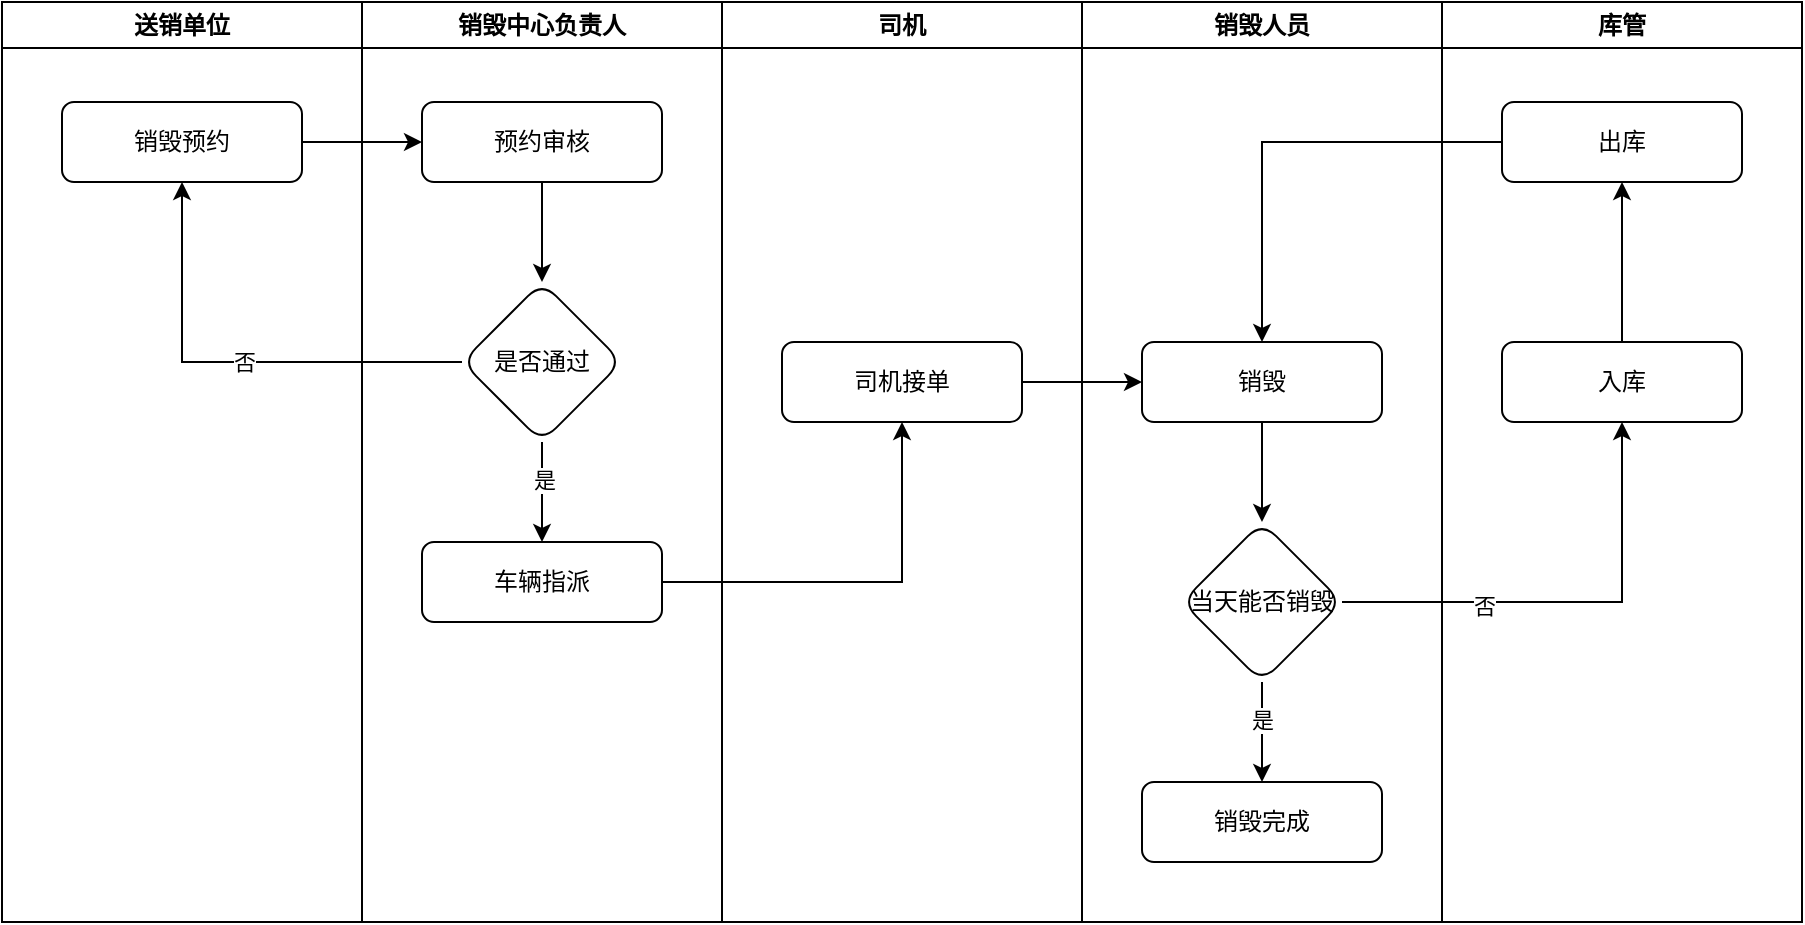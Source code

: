 <mxfile version="22.1.17" type="github">
  <diagram id="C5RBs43oDa-KdzZeNtuy" name="Page-1">
    <mxGraphModel dx="1426" dy="759" grid="1" gridSize="10" guides="1" tooltips="1" connect="1" arrows="1" fold="1" page="1" pageScale="1" pageWidth="827" pageHeight="1169" math="0" shadow="0">
      <root>
        <mxCell id="WIyWlLk6GJQsqaUBKTNV-0" />
        <mxCell id="WIyWlLk6GJQsqaUBKTNV-1" parent="WIyWlLk6GJQsqaUBKTNV-0" />
        <mxCell id="kOWaRKJse35Xsc1iHWcL-3" value="" style="edgeStyle=orthogonalEdgeStyle;rounded=0;orthogonalLoop=1;jettySize=auto;html=1;" edge="1" parent="WIyWlLk6GJQsqaUBKTNV-1" source="kOWaRKJse35Xsc1iHWcL-0" target="kOWaRKJse35Xsc1iHWcL-2">
          <mxGeometry relative="1" as="geometry" />
        </mxCell>
        <mxCell id="kOWaRKJse35Xsc1iHWcL-8" value="销毁中心负责人" style="swimlane;whiteSpace=wrap;html=1;" vertex="1" parent="WIyWlLk6GJQsqaUBKTNV-1">
          <mxGeometry x="260" y="40" width="180" height="460" as="geometry" />
        </mxCell>
        <mxCell id="kOWaRKJse35Xsc1iHWcL-42" style="edgeStyle=orthogonalEdgeStyle;rounded=0;orthogonalLoop=1;jettySize=auto;html=1;entryX=0.5;entryY=0;entryDx=0;entryDy=0;" edge="1" parent="kOWaRKJse35Xsc1iHWcL-8" source="kOWaRKJse35Xsc1iHWcL-2" target="kOWaRKJse35Xsc1iHWcL-4">
          <mxGeometry relative="1" as="geometry" />
        </mxCell>
        <mxCell id="kOWaRKJse35Xsc1iHWcL-2" value="预约审核" style="rounded=1;whiteSpace=wrap;html=1;" vertex="1" parent="kOWaRKJse35Xsc1iHWcL-8">
          <mxGeometry x="30" y="50" width="120" height="40" as="geometry" />
        </mxCell>
        <mxCell id="kOWaRKJse35Xsc1iHWcL-6" value="车辆指派" style="whiteSpace=wrap;html=1;rounded=1;" vertex="1" parent="kOWaRKJse35Xsc1iHWcL-8">
          <mxGeometry x="30" y="270" width="120" height="40" as="geometry" />
        </mxCell>
        <mxCell id="kOWaRKJse35Xsc1iHWcL-43" style="edgeStyle=orthogonalEdgeStyle;rounded=0;orthogonalLoop=1;jettySize=auto;html=1;" edge="1" parent="kOWaRKJse35Xsc1iHWcL-8" source="kOWaRKJse35Xsc1iHWcL-4" target="kOWaRKJse35Xsc1iHWcL-6">
          <mxGeometry relative="1" as="geometry">
            <Array as="points">
              <mxPoint x="90" y="240" />
              <mxPoint x="90" y="240" />
            </Array>
          </mxGeometry>
        </mxCell>
        <mxCell id="kOWaRKJse35Xsc1iHWcL-45" value="是" style="edgeLabel;html=1;align=center;verticalAlign=middle;resizable=0;points=[];" vertex="1" connectable="0" parent="kOWaRKJse35Xsc1iHWcL-43">
          <mxGeometry x="-0.24" y="1" relative="1" as="geometry">
            <mxPoint as="offset" />
          </mxGeometry>
        </mxCell>
        <mxCell id="kOWaRKJse35Xsc1iHWcL-4" value="是否通过" style="rhombus;whiteSpace=wrap;html=1;rounded=1;" vertex="1" parent="kOWaRKJse35Xsc1iHWcL-8">
          <mxGeometry x="50" y="140" width="80" height="80" as="geometry" />
        </mxCell>
        <mxCell id="kOWaRKJse35Xsc1iHWcL-9" value="司机" style="swimlane;whiteSpace=wrap;html=1;" vertex="1" parent="WIyWlLk6GJQsqaUBKTNV-1">
          <mxGeometry x="440" y="40" width="180" height="460" as="geometry" />
        </mxCell>
        <mxCell id="kOWaRKJse35Xsc1iHWcL-39" value="司机接单" style="whiteSpace=wrap;html=1;rounded=1;" vertex="1" parent="kOWaRKJse35Xsc1iHWcL-9">
          <mxGeometry x="30" y="170" width="120" height="40" as="geometry" />
        </mxCell>
        <mxCell id="kOWaRKJse35Xsc1iHWcL-11" value="送销单位" style="swimlane;whiteSpace=wrap;html=1;" vertex="1" parent="WIyWlLk6GJQsqaUBKTNV-1">
          <mxGeometry x="80" y="40" width="180" height="460" as="geometry" />
        </mxCell>
        <mxCell id="kOWaRKJse35Xsc1iHWcL-0" value="销毁预约" style="rounded=1;whiteSpace=wrap;html=1;" vertex="1" parent="kOWaRKJse35Xsc1iHWcL-11">
          <mxGeometry x="30" y="50" width="120" height="40" as="geometry" />
        </mxCell>
        <mxCell id="kOWaRKJse35Xsc1iHWcL-20" value="销毁人员" style="swimlane;whiteSpace=wrap;html=1;" vertex="1" parent="WIyWlLk6GJQsqaUBKTNV-1">
          <mxGeometry x="620" y="40" width="180" height="460" as="geometry" />
        </mxCell>
        <mxCell id="kOWaRKJse35Xsc1iHWcL-21" value="销毁" style="whiteSpace=wrap;html=1;rounded=1;" vertex="1" parent="kOWaRKJse35Xsc1iHWcL-20">
          <mxGeometry x="30" y="170" width="120" height="40" as="geometry" />
        </mxCell>
        <mxCell id="kOWaRKJse35Xsc1iHWcL-29" value="销毁完成" style="whiteSpace=wrap;html=1;rounded=1;" vertex="1" parent="kOWaRKJse35Xsc1iHWcL-20">
          <mxGeometry x="30" y="390" width="120" height="40" as="geometry" />
        </mxCell>
        <mxCell id="kOWaRKJse35Xsc1iHWcL-27" value="当天能否销毁" style="rhombus;whiteSpace=wrap;html=1;rounded=1;" vertex="1" parent="kOWaRKJse35Xsc1iHWcL-20">
          <mxGeometry x="50" y="260" width="80" height="80" as="geometry" />
        </mxCell>
        <mxCell id="kOWaRKJse35Xsc1iHWcL-28" value="" style="edgeStyle=orthogonalEdgeStyle;rounded=0;orthogonalLoop=1;jettySize=auto;html=1;" edge="1" parent="kOWaRKJse35Xsc1iHWcL-20" source="kOWaRKJse35Xsc1iHWcL-21" target="kOWaRKJse35Xsc1iHWcL-27">
          <mxGeometry relative="1" as="geometry" />
        </mxCell>
        <mxCell id="kOWaRKJse35Xsc1iHWcL-30" value="" style="edgeStyle=orthogonalEdgeStyle;rounded=0;orthogonalLoop=1;jettySize=auto;html=1;" edge="1" parent="kOWaRKJse35Xsc1iHWcL-20" source="kOWaRKJse35Xsc1iHWcL-27" target="kOWaRKJse35Xsc1iHWcL-29">
          <mxGeometry relative="1" as="geometry" />
        </mxCell>
        <mxCell id="kOWaRKJse35Xsc1iHWcL-47" value="是" style="edgeLabel;html=1;align=center;verticalAlign=middle;resizable=0;points=[];" vertex="1" connectable="0" parent="kOWaRKJse35Xsc1iHWcL-30">
          <mxGeometry x="-0.24" relative="1" as="geometry">
            <mxPoint as="offset" />
          </mxGeometry>
        </mxCell>
        <mxCell id="kOWaRKJse35Xsc1iHWcL-22" value="库管" style="swimlane;whiteSpace=wrap;html=1;" vertex="1" parent="WIyWlLk6GJQsqaUBKTNV-1">
          <mxGeometry x="800" y="40" width="180" height="460" as="geometry" />
        </mxCell>
        <mxCell id="kOWaRKJse35Xsc1iHWcL-33" value="" style="edgeStyle=orthogonalEdgeStyle;rounded=0;orthogonalLoop=1;jettySize=auto;html=1;" edge="1" parent="kOWaRKJse35Xsc1iHWcL-22" source="kOWaRKJse35Xsc1iHWcL-23" target="kOWaRKJse35Xsc1iHWcL-32">
          <mxGeometry relative="1" as="geometry" />
        </mxCell>
        <mxCell id="kOWaRKJse35Xsc1iHWcL-23" value="入库" style="whiteSpace=wrap;html=1;rounded=1;" vertex="1" parent="kOWaRKJse35Xsc1iHWcL-22">
          <mxGeometry x="30" y="170" width="120" height="40" as="geometry" />
        </mxCell>
        <mxCell id="kOWaRKJse35Xsc1iHWcL-32" value="出库" style="whiteSpace=wrap;html=1;rounded=1;" vertex="1" parent="kOWaRKJse35Xsc1iHWcL-22">
          <mxGeometry x="30" y="50" width="120" height="40" as="geometry" />
        </mxCell>
        <mxCell id="kOWaRKJse35Xsc1iHWcL-34" style="edgeStyle=orthogonalEdgeStyle;rounded=0;orthogonalLoop=1;jettySize=auto;html=1;entryX=0.5;entryY=0;entryDx=0;entryDy=0;" edge="1" parent="WIyWlLk6GJQsqaUBKTNV-1" source="kOWaRKJse35Xsc1iHWcL-32" target="kOWaRKJse35Xsc1iHWcL-21">
          <mxGeometry relative="1" as="geometry" />
        </mxCell>
        <mxCell id="kOWaRKJse35Xsc1iHWcL-38" style="edgeStyle=orthogonalEdgeStyle;rounded=0;orthogonalLoop=1;jettySize=auto;html=1;entryX=0.5;entryY=1;entryDx=0;entryDy=0;" edge="1" parent="WIyWlLk6GJQsqaUBKTNV-1" source="kOWaRKJse35Xsc1iHWcL-27" target="kOWaRKJse35Xsc1iHWcL-23">
          <mxGeometry relative="1" as="geometry" />
        </mxCell>
        <mxCell id="kOWaRKJse35Xsc1iHWcL-48" value="否" style="edgeLabel;html=1;align=center;verticalAlign=middle;resizable=0;points=[];" vertex="1" connectable="0" parent="kOWaRKJse35Xsc1iHWcL-38">
          <mxGeometry x="-0.396" y="-2" relative="1" as="geometry">
            <mxPoint x="1" as="offset" />
          </mxGeometry>
        </mxCell>
        <mxCell id="kOWaRKJse35Xsc1iHWcL-40" value="" style="edgeStyle=orthogonalEdgeStyle;rounded=0;orthogonalLoop=1;jettySize=auto;html=1;" edge="1" parent="WIyWlLk6GJQsqaUBKTNV-1" source="kOWaRKJse35Xsc1iHWcL-6" target="kOWaRKJse35Xsc1iHWcL-39">
          <mxGeometry relative="1" as="geometry" />
        </mxCell>
        <mxCell id="kOWaRKJse35Xsc1iHWcL-41" style="edgeStyle=orthogonalEdgeStyle;rounded=0;orthogonalLoop=1;jettySize=auto;html=1;entryX=0;entryY=0.5;entryDx=0;entryDy=0;" edge="1" parent="WIyWlLk6GJQsqaUBKTNV-1" source="kOWaRKJse35Xsc1iHWcL-39" target="kOWaRKJse35Xsc1iHWcL-21">
          <mxGeometry relative="1" as="geometry" />
        </mxCell>
        <mxCell id="kOWaRKJse35Xsc1iHWcL-44" style="edgeStyle=orthogonalEdgeStyle;rounded=0;orthogonalLoop=1;jettySize=auto;html=1;entryX=0.5;entryY=1;entryDx=0;entryDy=0;" edge="1" parent="WIyWlLk6GJQsqaUBKTNV-1" source="kOWaRKJse35Xsc1iHWcL-4" target="kOWaRKJse35Xsc1iHWcL-0">
          <mxGeometry relative="1" as="geometry">
            <mxPoint x="230" y="220" as="targetPoint" />
          </mxGeometry>
        </mxCell>
        <mxCell id="kOWaRKJse35Xsc1iHWcL-46" value="否" style="edgeLabel;html=1;align=center;verticalAlign=middle;resizable=0;points=[];" vertex="1" connectable="0" parent="kOWaRKJse35Xsc1iHWcL-44">
          <mxGeometry x="-0.037" relative="1" as="geometry">
            <mxPoint x="1" as="offset" />
          </mxGeometry>
        </mxCell>
      </root>
    </mxGraphModel>
  </diagram>
</mxfile>
